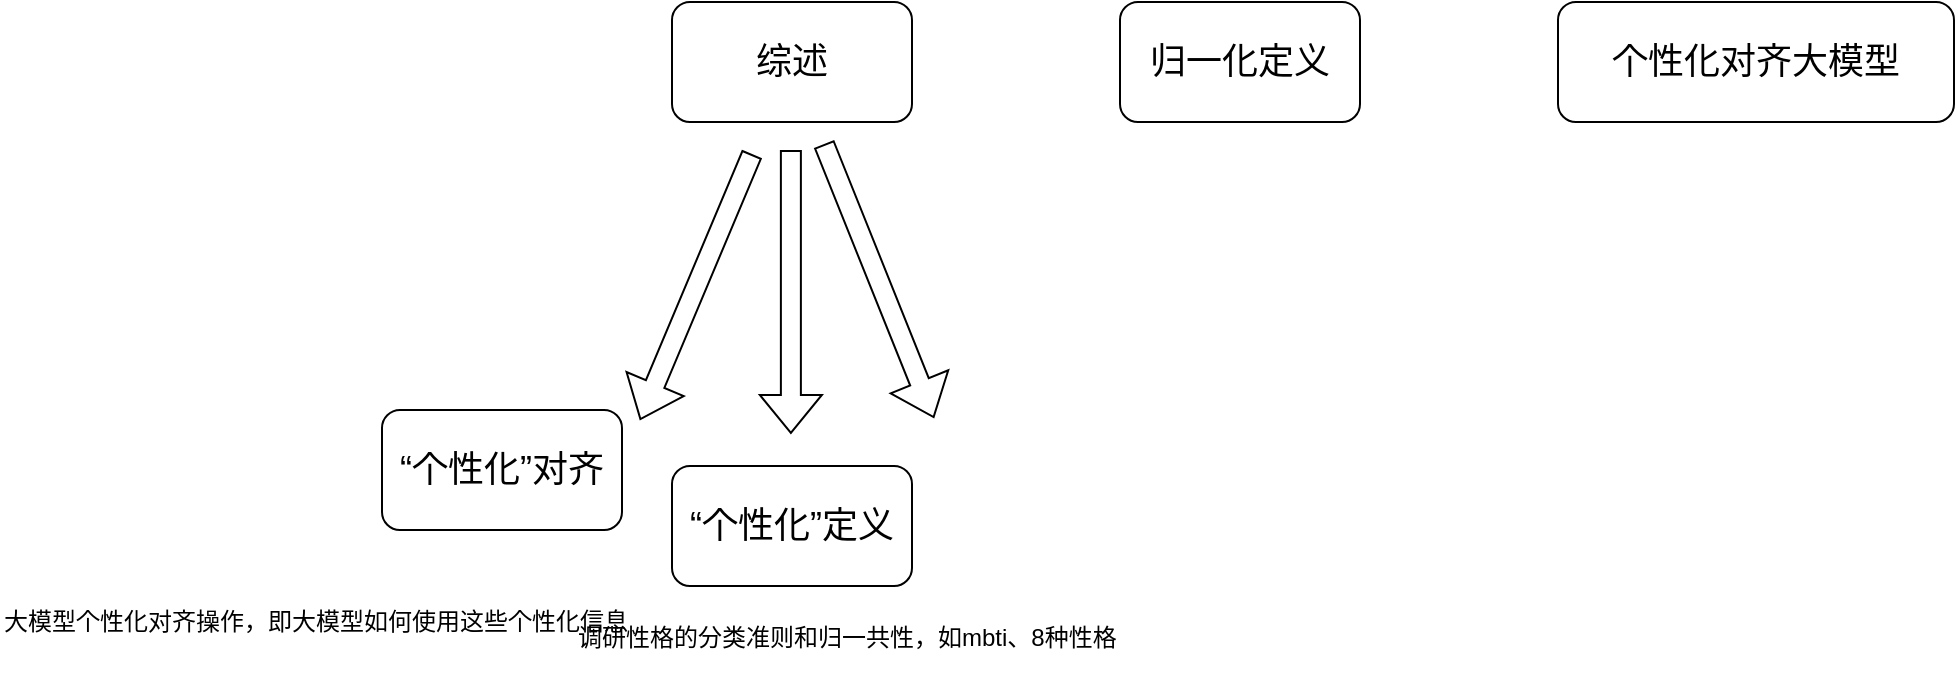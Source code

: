 <mxfile version="24.4.0" type="github">
  <diagram name="第 1 页" id="jlVK5qfQyr_egqlrKWcN">
    <mxGraphModel dx="860" dy="515" grid="0" gridSize="10" guides="1" tooltips="1" connect="1" arrows="1" fold="1" page="1" pageScale="1" pageWidth="3300" pageHeight="4681" math="0" shadow="0">
      <root>
        <mxCell id="0" />
        <mxCell id="1" parent="0" />
        <mxCell id="gydbtc8NzU2zJaDU4UvF-1" value="&lt;font style=&quot;font-size: 18px;&quot;&gt;归一化定义&lt;/font&gt;" style="rounded=1;whiteSpace=wrap;html=1;" vertex="1" parent="1">
          <mxGeometry x="633" y="832" width="120" height="60" as="geometry" />
        </mxCell>
        <mxCell id="gydbtc8NzU2zJaDU4UvF-2" value="&lt;font style=&quot;font-size: 18px;&quot;&gt;个性化对齐大模型&lt;/font&gt;" style="rounded=1;whiteSpace=wrap;html=1;" vertex="1" parent="1">
          <mxGeometry x="852" y="832" width="198" height="60" as="geometry" />
        </mxCell>
        <mxCell id="gydbtc8NzU2zJaDU4UvF-3" value="&lt;font style=&quot;font-size: 18px;&quot;&gt;综述&lt;/font&gt;" style="rounded=1;whiteSpace=wrap;html=1;" vertex="1" parent="1">
          <mxGeometry x="409" y="832" width="120" height="60" as="geometry" />
        </mxCell>
        <mxCell id="gydbtc8NzU2zJaDU4UvF-4" value="" style="shape=flexArrow;endArrow=classic;html=1;rounded=0;" edge="1" parent="1">
          <mxGeometry width="50" height="50" relative="1" as="geometry">
            <mxPoint x="468.44" y="906" as="sourcePoint" />
            <mxPoint x="468.44" y="1048" as="targetPoint" />
          </mxGeometry>
        </mxCell>
        <mxCell id="gydbtc8NzU2zJaDU4UvF-5" value="" style="shape=flexArrow;endArrow=classic;html=1;rounded=0;" edge="1" parent="1">
          <mxGeometry width="50" height="50" relative="1" as="geometry">
            <mxPoint x="449" y="908" as="sourcePoint" />
            <mxPoint x="393" y="1041" as="targetPoint" />
          </mxGeometry>
        </mxCell>
        <mxCell id="gydbtc8NzU2zJaDU4UvF-6" value="" style="shape=flexArrow;endArrow=classic;html=1;rounded=0;" edge="1" parent="1">
          <mxGeometry width="50" height="50" relative="1" as="geometry">
            <mxPoint x="485" y="903" as="sourcePoint" />
            <mxPoint x="540" y="1040" as="targetPoint" />
          </mxGeometry>
        </mxCell>
        <mxCell id="gydbtc8NzU2zJaDU4UvF-7" value="&lt;span style=&quot;font-size: 18px;&quot;&gt;“个性化”定义&lt;/span&gt;" style="rounded=1;whiteSpace=wrap;html=1;" vertex="1" parent="1">
          <mxGeometry x="409" y="1064" width="120" height="60" as="geometry" />
        </mxCell>
        <mxCell id="gydbtc8NzU2zJaDU4UvF-8" value="调研性格的分类准则和归一共性，如mbti、8种性格" style="text;whiteSpace=wrap;" vertex="1" parent="1">
          <mxGeometry x="360.002" y="1136.004" width="297" height="36" as="geometry" />
        </mxCell>
        <mxCell id="gydbtc8NzU2zJaDU4UvF-9" value="大模型个性化对齐操作，即大模型如何使用这些个性化信息" style="text;whiteSpace=wrap;" vertex="1" parent="1">
          <mxGeometry x="73.003" y="1128.005" width="340" height="36" as="geometry" />
        </mxCell>
        <mxCell id="gydbtc8NzU2zJaDU4UvF-10" value="&lt;span style=&quot;font-size: 18px;&quot;&gt;“个性化”对齐&lt;/span&gt;" style="rounded=1;whiteSpace=wrap;html=1;" vertex="1" parent="1">
          <mxGeometry x="264" y="1036" width="120" height="60" as="geometry" />
        </mxCell>
      </root>
    </mxGraphModel>
  </diagram>
</mxfile>
